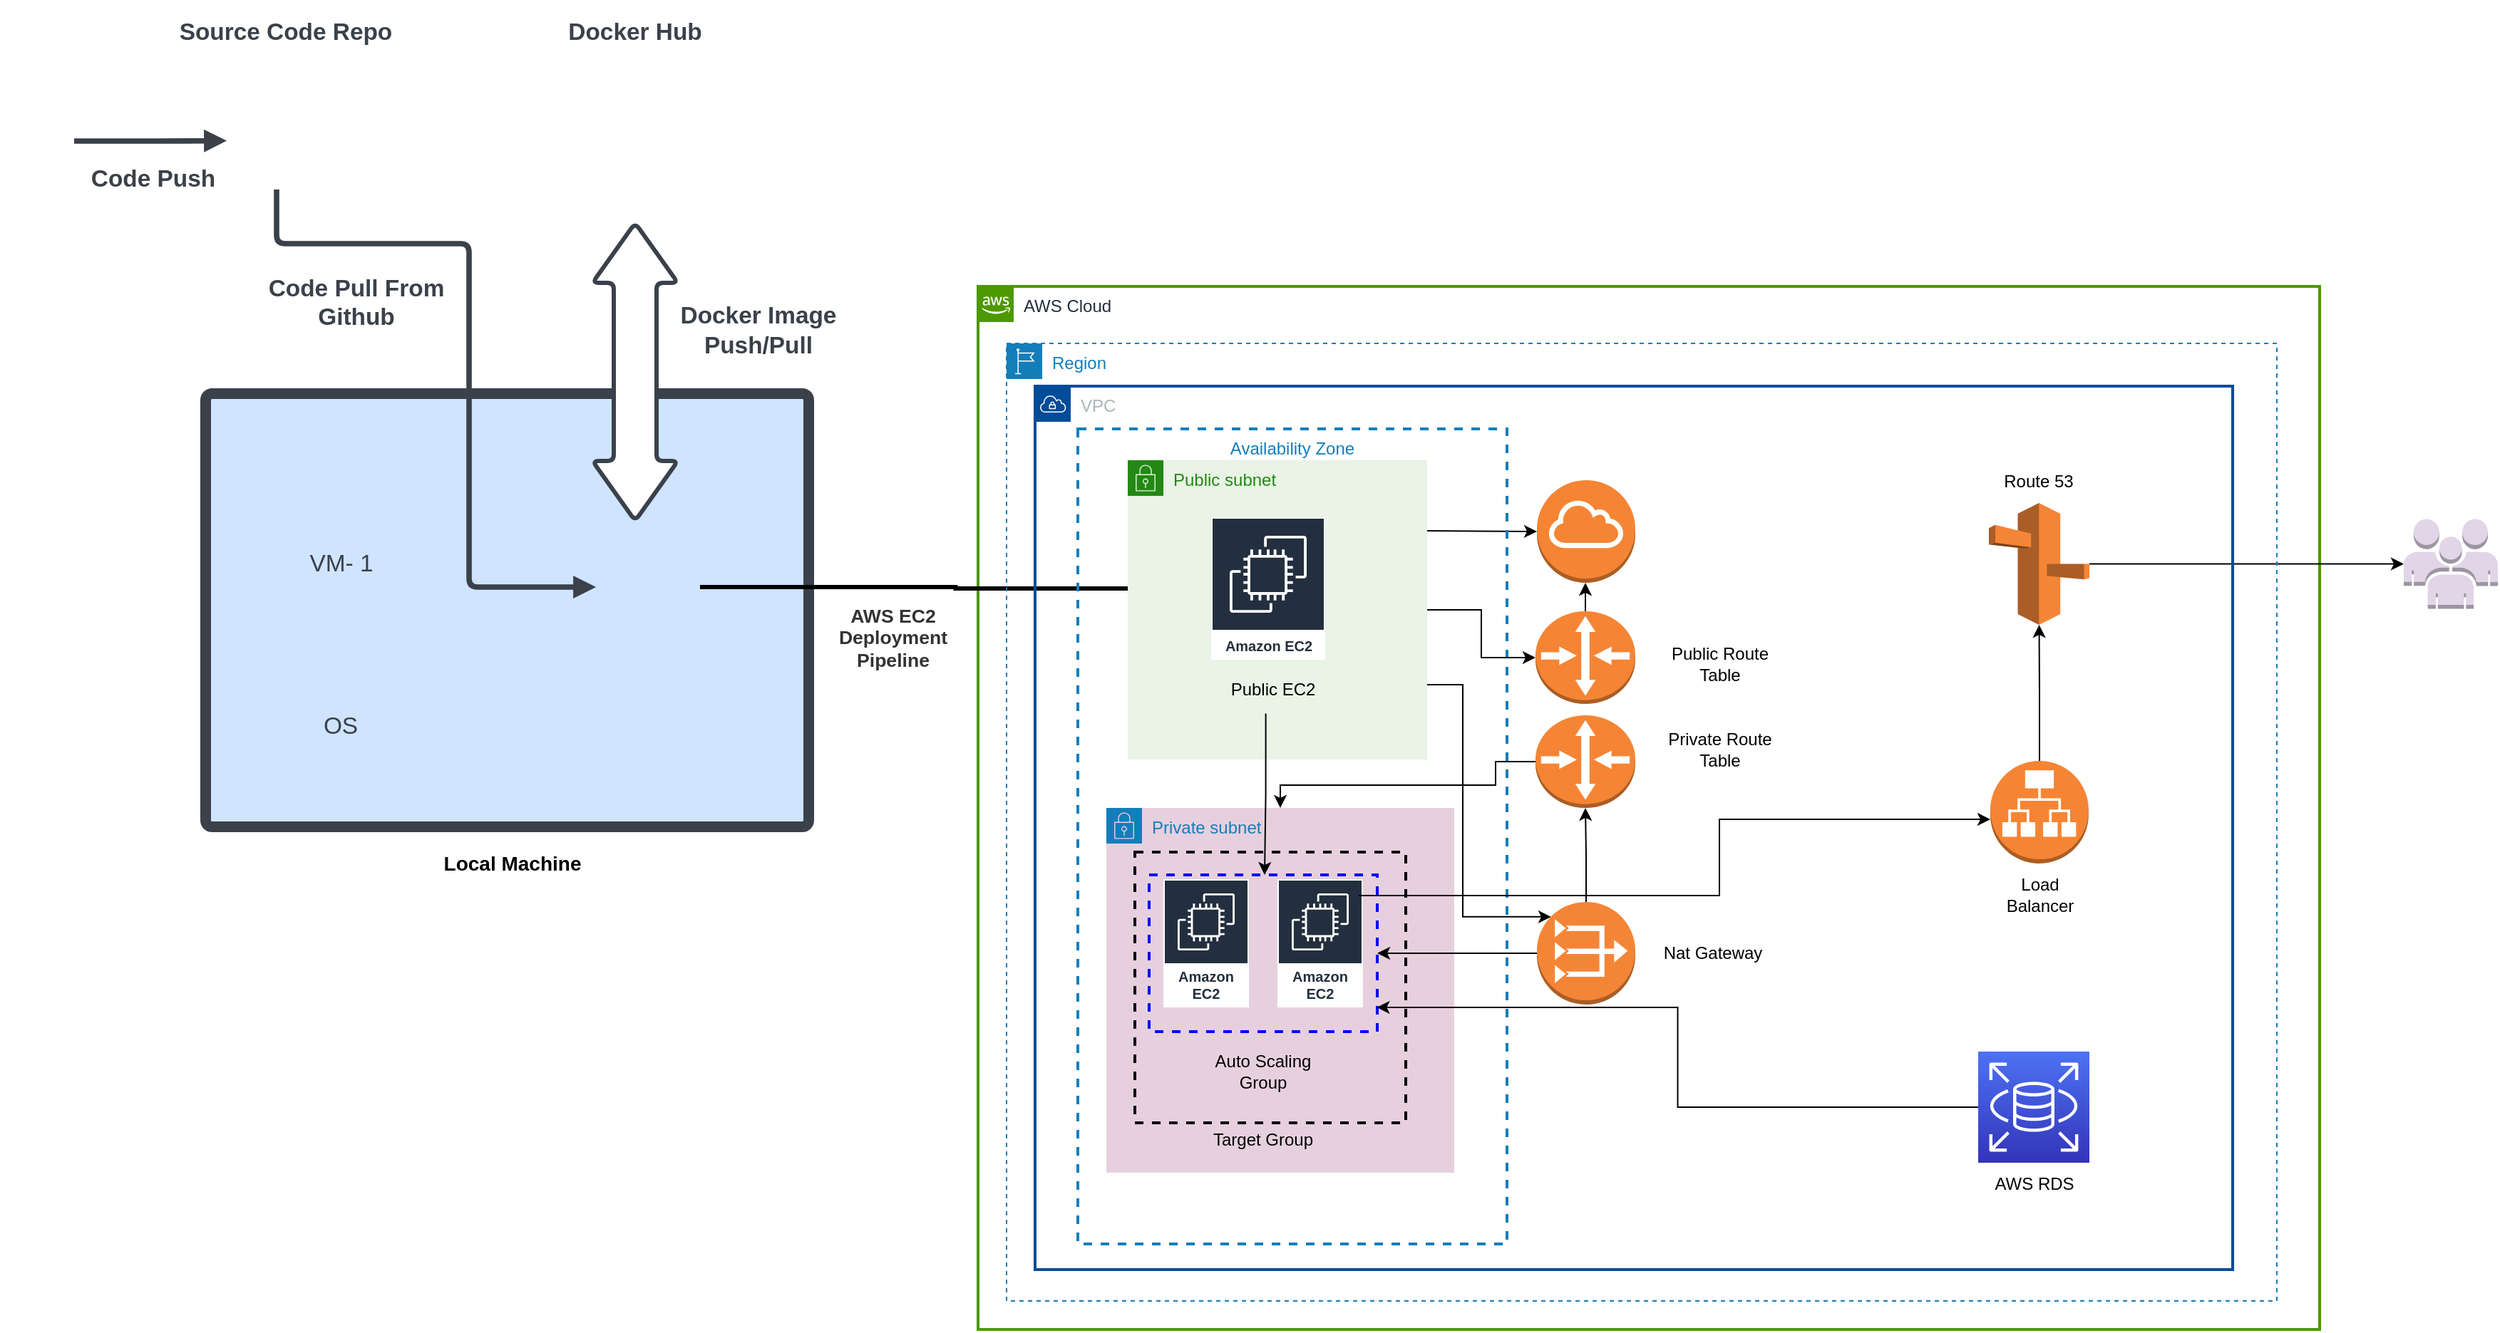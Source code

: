 <mxfile version="21.5.2" type="github">
  <diagram name="Page-1" id="znM8gPd4nr-B5Jry82K4">
    <mxGraphModel dx="7862" dy="1314" grid="1" gridSize="10" guides="1" tooltips="1" connect="1" arrows="1" fold="1" page="1" pageScale="1" pageWidth="1169" pageHeight="827" math="0" shadow="0">
      <root>
        <mxCell id="0" />
        <mxCell id="1" parent="0" />
        <mxCell id="BC36M6veNqZihQO0rV40-52" value="AWS Cloud" style="points=[[0,0],[0.25,0],[0.5,0],[0.75,0],[1,0],[1,0.25],[1,0.5],[1,0.75],[1,1],[0.75,1],[0.5,1],[0.25,1],[0,1],[0,0.75],[0,0.5],[0,0.25]];outlineConnect=0;gradientColor=none;html=1;whiteSpace=wrap;fontSize=12;fontStyle=0;container=0;pointerEvents=0;collapsible=0;recursiveResize=0;shape=mxgraph.aws4.group;grIcon=mxgraph.aws4.group_aws_cloud_alt;strokeColor=#4D9900;fillColor=none;verticalAlign=top;align=left;spacingLeft=30;fontColor=#232F3E;dashed=0;strokeWidth=2;" parent="1" vertex="1">
          <mxGeometry x="-6210" y="-490" width="941" height="732" as="geometry" />
        </mxCell>
        <mxCell id="BC36M6veNqZihQO0rV40-4" value="" style="points=[[0.714,0.338,0],[0.549,0.2,0],[0.85,0.198,0]];html=1;overflow=block;blockSpacing=1;whiteSpace=wrap;fontSize=13;spacing=3.8;strokeColor=#3a414a;strokeOpacity=100;fillOpacity=100;rounded=1;absoluteArcSize=1;arcSize=9;fillColor=#cfe4ff;strokeWidth=7.5;lucidId=tHR.RqMFKNO4;" parent="1" vertex="1">
          <mxGeometry x="-6752" y="-415" width="423" height="304" as="geometry" />
        </mxCell>
        <mxCell id="BC36M6veNqZihQO0rV40-79" style="edgeStyle=orthogonalEdgeStyle;rounded=0;orthogonalLoop=1;jettySize=auto;html=1;strokeWidth=3;" parent="1" source="BC36M6veNqZihQO0rV40-5" target="BC36M6veNqZihQO0rV40-57" edge="1">
          <mxGeometry relative="1" as="geometry" />
        </mxCell>
        <mxCell id="BC36M6veNqZihQO0rV40-5" value="" style="html=1;overflow=block;blockSpacing=1;whiteSpace=wrap;shape=image;fontSize=13;spacing=0;strokeColor=none;strokeOpacity=100;strokeWidth=0;image=https://images.lucid.app/images/0839ae5e-1928-40da-9dd1-2a745bce146e/content;imageAspect=0;lucidId=lZQ.nhfzFDih;" parent="1" vertex="1">
          <mxGeometry x="-6496" y="-309" width="91" height="60" as="geometry" />
        </mxCell>
        <mxCell id="BC36M6veNqZihQO0rV40-6" value="" style="html=1;overflow=block;blockSpacing=1;whiteSpace=wrap;shape=image;fontSize=13;spacing=0;strokeColor=none;strokeOpacity=100;strokeWidth=0;image=https://images.lucid.app/images/5dbf9200-86ef-41af-bba9-ffb445953cea/content;imageAspect=0;lucidId=1ZQ.fj6Nxm91;" parent="1" vertex="1">
          <mxGeometry x="-6693" y="-387" width="73" height="69" as="geometry" />
        </mxCell>
        <mxCell id="BC36M6veNqZihQO0rV40-7" value="" style="html=1;overflow=block;blockSpacing=1;whiteSpace=wrap;shape=image;fontSize=13;spacing=0;strokeColor=none;strokeOpacity=100;strokeWidth=0;image=https://images.lucid.app/images/7aab2980-8390-469f-9542-503a8dc7d49c/content;imageAspect=0;lucidId=39Q.k~S7HBWE;" parent="1" vertex="1">
          <mxGeometry x="-6517" y="-649" width="133" height="113" as="geometry" />
        </mxCell>
        <mxCell id="BC36M6veNqZihQO0rV40-8" value="" style="html=1;overflow=block;blockSpacing=1;whiteSpace=wrap;shape=image;fontSize=13;spacing=0;strokeColor=none;strokeOpacity=100;strokeWidth=0;image=https://images.lucid.app/images/96fd7c5d-47f8-4f27-a543-2824d02b5435/content;imageAspect=0;lucidId=p~Q.Xl.0O8On;" parent="1" vertex="1">
          <mxGeometry x="-6737" y="-634" width="76" height="76" as="geometry" />
        </mxCell>
        <mxCell id="BC36M6veNqZihQO0rV40-9" value="" style="html=1;jettySize=18;whiteSpace=wrap;fontSize=13;strokeColor=#3a414a;strokeOpacity=100;strokeWidth=3.8;rounded=1;arcSize=12;edgeStyle=orthogonalEdgeStyle;startArrow=none;endArrow=block;endFill=1;exitX=0.5;exitY=1;exitPerimeter=0;lucidId=YYS.RZbuwzPK;" parent="1" edge="1">
          <mxGeometry width="100" height="100" relative="1" as="geometry">
            <Array as="points">
              <mxPoint x="-6702" y="-520" />
              <mxPoint x="-6567" y="-520" />
              <mxPoint x="-6567" y="-279" />
            </Array>
            <mxPoint x="-6702" y="-558" as="sourcePoint" />
            <mxPoint x="-6478" y="-279" as="targetPoint" />
          </mxGeometry>
        </mxCell>
        <mxCell id="BC36M6veNqZihQO0rV40-10" value="VM- 1" style="html=1;overflow=block;blockSpacing=1;whiteSpace=wrap;fontSize=16.7;fontColor=#3a414a;spacing=3.8;strokeOpacity=0;fillOpacity=0;rounded=1;absoluteArcSize=1;arcSize=9;fillColor=#ffffff;strokeWidth=0.8;lucidId=PZS.uT0q8Rq6;" parent="1" vertex="1">
          <mxGeometry x="-6702" y="-309" width="91" height="25" as="geometry" />
        </mxCell>
        <mxCell id="BC36M6veNqZihQO0rV40-11" value="" style="html=1;overflow=block;blockSpacing=1;whiteSpace=wrap;shape=image;fontSize=13;spacing=0;strokeColor=none;strokeOpacity=100;strokeWidth=0;image=https://images.lucid.app/images/77aa2bb6-9937-4ae3-a3e1-917ee15fafa7/content;imageAspect=0;lucidId=PaT.EkcdLVLc;" parent="1" vertex="1">
          <mxGeometry x="-6702" y="-228" width="110" height="26" as="geometry" />
        </mxCell>
        <mxCell id="BC36M6veNqZihQO0rV40-12" value="OS" style="html=1;overflow=block;blockSpacing=1;whiteSpace=wrap;fontSize=16.7;fontColor=#3a414a;spacing=3.8;strokeOpacity=0;fillOpacity=0;rounded=1;absoluteArcSize=1;arcSize=9;fillColor=#ffffff;strokeWidth=0.8;lucidId=~aT.bKo5OBzp;" parent="1" vertex="1">
          <mxGeometry x="-6687" y="-199" width="60" height="35" as="geometry" />
        </mxCell>
        <mxCell id="BC36M6veNqZihQO0rV40-13" value="Source Code Repo" style="html=1;overflow=block;blockSpacing=1;whiteSpace=wrap;fontSize=16.7;fontColor=#3a414a;fontStyle=1;spacing=3.8;strokeOpacity=0;fillOpacity=0;rounded=1;absoluteArcSize=1;arcSize=9;fillColor=#ffffff;strokeWidth=0.8;lucidId=rfT.Em8CiN_r;" parent="1" vertex="1">
          <mxGeometry x="-6790" y="-690" width="189" height="43" as="geometry" />
        </mxCell>
        <mxCell id="BC36M6veNqZihQO0rV40-14" value="" style="shape=doubleArrow;arrowWidth=0.5;arrowSize=0.201;whiteSpace=wrap;fontSize=13;spacing=3.8;strokeColor=#3a414a;strokeOpacity=100;rounded=1;absoluteArcSize=1;arcSize=9;rotation=-270;strokeWidth=3;html=1;" parent="1" vertex="1">
          <mxGeometry x="-6555" y="-460" width="209" height="60" as="geometry" />
        </mxCell>
        <mxCell id="BC36M6veNqZihQO0rV40-15" value="Docker Hub" style="html=1;overflow=block;blockSpacing=1;whiteSpace=wrap;fontSize=16.7;fontColor=#3a414a;fontStyle=1;spacing=3.8;strokeOpacity=0;fillOpacity=0;rounded=1;absoluteArcSize=1;arcSize=9;fillColor=#ffffff;strokeWidth=0.8;lucidId=KgT.KoDKqtLL;" parent="1" vertex="1">
          <mxGeometry x="-6541" y="-690" width="181" height="43" as="geometry" />
        </mxCell>
        <mxCell id="BC36M6veNqZihQO0rV40-17" value="Docker Image Push/Pull" style="html=1;overflow=block;blockSpacing=1;whiteSpace=wrap;fontSize=16.7;fontColor=#3a414a;fontStyle=1;spacing=3.8;strokeOpacity=0;fillOpacity=0;rounded=1;absoluteArcSize=1;arcSize=9;fillColor=#ffffff;strokeWidth=0.8;lucidId=Dp-.tNbPMVZ.;" parent="1" vertex="1">
          <mxGeometry x="-6428" y="-486" width="128" height="53" as="geometry" />
        </mxCell>
        <mxCell id="BC36M6veNqZihQO0rV40-18" value="Code Pull From Github" style="html=1;overflow=block;blockSpacing=1;whiteSpace=wrap;fontSize=16.7;fontColor=#3a414a;fontStyle=1;spacing=3.8;strokeOpacity=0;fillOpacity=0;rounded=1;absoluteArcSize=1;arcSize=9;fillColor=#ffffff;strokeWidth=0.8;lucidId=_p-.m4A0VA30;" parent="1" vertex="1">
          <mxGeometry x="-6715" y="-502" width="138" height="43" as="geometry" />
        </mxCell>
        <mxCell id="BC36M6veNqZihQO0rV40-19" value="AWS EC2 Deployment Pipeline" style="html=1;overflow=block;blockSpacing=1;whiteSpace=wrap;fontSize=13.3;fontColor=#333333;fontStyle=1;align=center;spacing=3.8;strokeOpacity=0;fillOpacity=0;rounded=1;absoluteArcSize=1;arcSize=9;fillColor=#ffffff;strokeWidth=0.8;lucidId=1q-.gLM~SQ97;" parent="1" vertex="1">
          <mxGeometry x="-6329" y="-270" width="119" height="48" as="geometry" />
        </mxCell>
        <mxCell id="BC36M6veNqZihQO0rV40-20" value="" style="html=1;overflow=block;blockSpacing=1;whiteSpace=wrap;shape=image;fontSize=13;spacing=0;strokeColor=none;strokeOpacity=100;strokeWidth=0;image=https://images.lucid.app/images/9f01b302-5040-4e6e-be54-d4b0a862a444/content;imageAspect=0;lucidId=st-.MnG1-Kka;" parent="1" vertex="1">
          <mxGeometry x="-6896" y="-615" width="52" height="46" as="geometry" />
        </mxCell>
        <mxCell id="BC36M6veNqZihQO0rV40-21" value="" style="html=1;jettySize=18;whiteSpace=wrap;fontSize=13;strokeColor=#3a414a;strokeOpacity=100;strokeWidth=3.8;rounded=1;arcSize=12;edgeStyle=orthogonalEdgeStyle;startArrow=none;endArrow=block;endFill=1;exitX=1;exitY=0.5;exitPerimeter=0;entryX=0;entryY=0.55;entryPerimeter=0;lucidId=3t-.5YrvoPGL;" parent="1" source="BC36M6veNqZihQO0rV40-20" target="BC36M6veNqZihQO0rV40-8" edge="1">
          <mxGeometry width="100" height="100" relative="1" as="geometry">
            <Array as="points" />
          </mxGeometry>
        </mxCell>
        <mxCell id="BC36M6veNqZihQO0rV40-22" value="Code Push" style="html=1;overflow=block;blockSpacing=1;whiteSpace=wrap;fontSize=16.7;fontColor=#3a414a;fontStyle=1;spacing=3.8;strokeOpacity=0;fillOpacity=0;rounded=1;absoluteArcSize=1;arcSize=9;fillColor=#ffffff;strokeWidth=0.8;lucidId=mu-.389LFaOt;" parent="1" vertex="1">
          <mxGeometry x="-6840" y="-582" width="103" height="34" as="geometry" />
        </mxCell>
        <mxCell id="BC36M6veNqZihQO0rV40-47" value="&lt;b&gt;&lt;font style=&quot;font-size: 14px;&quot;&gt;Local Machine&lt;/font&gt;&lt;/b&gt;" style="text;html=1;strokeColor=none;fillColor=none;align=center;verticalAlign=middle;whiteSpace=wrap;rounded=0;" parent="1" vertex="1">
          <mxGeometry x="-6596" y="-100" width="118.5" height="30" as="geometry" />
        </mxCell>
        <mxCell id="NsxSfpwMTWUYGSY4X4gR-20" value="" style="outlineConnect=0;dashed=0;verticalLabelPosition=bottom;verticalAlign=top;align=center;html=1;shape=mxgraph.aws3.users;fillColor=#e1d5e7;strokeColor=#9673a6;" vertex="1" parent="1">
          <mxGeometry x="-5210" y="-326.75" width="66" height="63" as="geometry" />
        </mxCell>
        <mxCell id="NsxSfpwMTWUYGSY4X4gR-19" style="edgeStyle=orthogonalEdgeStyle;rounded=0;orthogonalLoop=1;jettySize=auto;html=1;" edge="1" parent="1" source="NsxSfpwMTWUYGSY4X4gR-16" target="NsxSfpwMTWUYGSY4X4gR-20">
          <mxGeometry relative="1" as="geometry">
            <mxPoint x="-5240" y="-295.25" as="targetPoint" />
          </mxGeometry>
        </mxCell>
        <mxCell id="BC36M6veNqZihQO0rV40-73" value="" style="outlineConnect=0;dashed=0;verticalLabelPosition=bottom;verticalAlign=top;align=center;html=1;shape=mxgraph.aws3.internet_gateway;fillColor=#F58534;gradientColor=none;" parent="1" vertex="1">
          <mxGeometry x="-5818" y="-354" width="69" height="72" as="geometry" />
        </mxCell>
        <mxCell id="NsxSfpwMTWUYGSY4X4gR-9" value="Region" style="points=[[0,0],[0.25,0],[0.5,0],[0.75,0],[1,0],[1,0.25],[1,0.5],[1,0.75],[1,1],[0.75,1],[0.5,1],[0.25,1],[0,1],[0,0.75],[0,0.5],[0,0.25]];outlineConnect=0;gradientColor=none;html=1;whiteSpace=wrap;fontSize=12;fontStyle=0;container=0;pointerEvents=0;collapsible=0;recursiveResize=0;shape=mxgraph.aws4.group;grIcon=mxgraph.aws4.group_region;strokeColor=#147EBA;fillColor=none;verticalAlign=top;align=left;spacingLeft=30;fontColor=#147EBA;dashed=1;" vertex="1" parent="1">
          <mxGeometry x="-6190" y="-450" width="891" height="672" as="geometry" />
        </mxCell>
        <mxCell id="BC36M6veNqZihQO0rV40-76" value="" style="endArrow=classic;html=1;rounded=0;entryX=0;entryY=0.5;entryDx=0;entryDy=0;entryPerimeter=0;" parent="1" target="BC36M6veNqZihQO0rV40-73" edge="1">
          <mxGeometry width="50" height="50" relative="1" as="geometry">
            <mxPoint x="-5966" y="-319" as="sourcePoint" />
            <mxPoint x="-5831" y="-319" as="targetPoint" />
          </mxGeometry>
        </mxCell>
        <mxCell id="NsxSfpwMTWUYGSY4X4gR-29" value="" style="edgeStyle=orthogonalEdgeStyle;rounded=0;orthogonalLoop=1;jettySize=auto;html=1;" edge="1" parent="1" source="BC36M6veNqZihQO0rV40-72" target="BC36M6veNqZihQO0rV40-73">
          <mxGeometry relative="1" as="geometry" />
        </mxCell>
        <mxCell id="BC36M6veNqZihQO0rV40-54" value="VPC" style="points=[[0,0],[0.25,0],[0.5,0],[0.75,0],[1,0],[1,0.25],[1,0.5],[1,0.75],[1,1],[0.75,1],[0.5,1],[0.25,1],[0,1],[0,0.75],[0,0.5],[0,0.25]];outlineConnect=0;gradientColor=none;html=1;whiteSpace=wrap;fontSize=12;fontStyle=0;container=0;pointerEvents=0;collapsible=0;recursiveResize=0;shape=mxgraph.aws4.group;grIcon=mxgraph.aws4.group_vpc;strokeColor=#004C99;fillColor=none;verticalAlign=top;align=left;spacingLeft=30;fontColor=#AAB7B8;dashed=0;strokeWidth=2;" parent="1" vertex="1">
          <mxGeometry x="-6170" y="-420" width="840" height="620" as="geometry" />
        </mxCell>
        <mxCell id="NsxSfpwMTWUYGSY4X4gR-10" value="Availability Zone" style="fillColor=none;strokeColor=#147EBA;dashed=1;verticalAlign=top;fontStyle=0;fontColor=#147EBA;whiteSpace=wrap;html=1;container=0;strokeWidth=2;" vertex="1" parent="1">
          <mxGeometry x="-6140" y="-390" width="301" height="572" as="geometry" />
        </mxCell>
        <mxCell id="NsxSfpwMTWUYGSY4X4gR-24" style="edgeStyle=orthogonalEdgeStyle;rounded=0;orthogonalLoop=1;jettySize=auto;html=1;" edge="1" parent="1" source="BC36M6veNqZihQO0rV40-56" target="BC36M6veNqZihQO0rV40-72">
          <mxGeometry relative="1" as="geometry" />
        </mxCell>
        <mxCell id="NsxSfpwMTWUYGSY4X4gR-40" style="edgeStyle=orthogonalEdgeStyle;rounded=0;orthogonalLoop=1;jettySize=auto;html=1;entryX=0.145;entryY=0.145;entryDx=0;entryDy=0;entryPerimeter=0;exitX=1;exitY=0.75;exitDx=0;exitDy=0;" edge="1" parent="1" source="BC36M6veNqZihQO0rV40-56" target="NsxSfpwMTWUYGSY4X4gR-2">
          <mxGeometry relative="1" as="geometry">
            <Array as="points">
              <mxPoint x="-5870" y="-211" />
              <mxPoint x="-5870" y="-48" />
            </Array>
          </mxGeometry>
        </mxCell>
        <mxCell id="BC36M6veNqZihQO0rV40-56" value="Public subnet" style="points=[[0,0],[0.25,0],[0.5,0],[0.75,0],[1,0],[1,0.25],[1,0.5],[1,0.75],[1,1],[0.75,1],[0.5,1],[0.25,1],[0,1],[0,0.75],[0,0.5],[0,0.25]];outlineConnect=0;gradientColor=none;html=1;whiteSpace=wrap;fontSize=12;fontStyle=0;container=0;pointerEvents=0;collapsible=0;recursiveResize=0;shape=mxgraph.aws4.group;grIcon=mxgraph.aws4.group_security_group;grStroke=0;strokeColor=#248814;fillColor=#E9F3E6;verticalAlign=top;align=left;spacingLeft=30;fontColor=#248814;strokeWidth=2;" parent="1" vertex="1">
          <mxGeometry x="-6105" y="-368" width="210" height="210" as="geometry" />
        </mxCell>
        <mxCell id="BC36M6veNqZihQO0rV40-59" value="Private subnet" style="points=[[0,0],[0.25,0],[0.5,0],[0.75,0],[1,0],[1,0.25],[1,0.5],[1,0.75],[1,1],[0.75,1],[0.5,1],[0.25,1],[0,1],[0,0.75],[0,0.5],[0,0.25]];outlineConnect=0;gradientColor=none;html=1;whiteSpace=wrap;fontSize=12;fontStyle=0;container=1;pointerEvents=0;collapsible=0;recursiveResize=0;shape=mxgraph.aws4.group;grIcon=mxgraph.aws4.group_security_group;grStroke=0;strokeColor=#147EBA;fillColor=#E6D0DE;verticalAlign=top;align=left;spacingLeft=30;fontColor=#147EBA;dashed=0;strokeWidth=2;" parent="1" vertex="1">
          <mxGeometry x="-6120" y="-124" width="244" height="256" as="geometry" />
        </mxCell>
        <mxCell id="BC36M6veNqZihQO0rV40-60" value="" style="whiteSpace=wrap;html=1;aspect=fixed;strokeColor=default;strokeWidth=2;fillColor=none;dashed=1;" parent="BC36M6veNqZihQO0rV40-59" vertex="1">
          <mxGeometry x="20" y="31" width="190" height="190" as="geometry" />
        </mxCell>
        <mxCell id="BC36M6veNqZihQO0rV40-61" value="Amazon EC2" style="sketch=0;outlineConnect=0;fontColor=#232F3E;gradientColor=none;strokeColor=#ffffff;fillColor=#232F3E;dashed=0;verticalLabelPosition=middle;verticalAlign=bottom;align=center;html=1;whiteSpace=wrap;fontSize=10;fontStyle=1;spacing=3;shape=mxgraph.aws4.productIcon;prIcon=mxgraph.aws4.ec2;" parent="BC36M6veNqZihQO0rV40-59" vertex="1">
          <mxGeometry x="40" y="50" width="60" height="90" as="geometry" />
        </mxCell>
        <mxCell id="BC36M6veNqZihQO0rV40-62" value="Amazon EC2" style="sketch=0;outlineConnect=0;fontColor=#232F3E;gradientColor=none;strokeColor=#ffffff;fillColor=#232F3E;dashed=0;verticalLabelPosition=middle;verticalAlign=bottom;align=center;html=1;whiteSpace=wrap;fontSize=10;fontStyle=1;spacing=3;shape=mxgraph.aws4.productIcon;prIcon=mxgraph.aws4.ec2;" parent="BC36M6veNqZihQO0rV40-59" vertex="1">
          <mxGeometry x="120" y="50" width="60" height="90" as="geometry" />
        </mxCell>
        <mxCell id="BC36M6veNqZihQO0rV40-63" value="Target Group" style="text;html=1;strokeColor=none;fillColor=none;align=center;verticalAlign=middle;whiteSpace=wrap;rounded=0;" parent="BC36M6veNqZihQO0rV40-59" vertex="1">
          <mxGeometry x="65" y="218" width="90" height="30" as="geometry" />
        </mxCell>
        <mxCell id="BC36M6veNqZihQO0rV40-65" value="" style="rounded=0;whiteSpace=wrap;html=1;strokeColor=#0000FF;fillColor=none;dashed=1;strokeWidth=2;" parent="BC36M6veNqZihQO0rV40-59" vertex="1">
          <mxGeometry x="30" y="47" width="160" height="110" as="geometry" />
        </mxCell>
        <mxCell id="BC36M6veNqZihQO0rV40-66" value="Auto Scaling Group" style="text;html=1;strokeColor=none;fillColor=none;align=center;verticalAlign=middle;whiteSpace=wrap;rounded=0;" parent="BC36M6veNqZihQO0rV40-59" vertex="1">
          <mxGeometry x="65" y="170" width="90" height="30" as="geometry" />
        </mxCell>
        <mxCell id="BC36M6veNqZihQO0rV40-71" value="AWS RDS" style="text;html=1;strokeColor=none;fillColor=none;align=center;verticalAlign=middle;whiteSpace=wrap;rounded=0;" parent="1" vertex="1">
          <mxGeometry x="-5499.5" y="125" width="60" height="30" as="geometry" />
        </mxCell>
        <mxCell id="BC36M6veNqZihQO0rV40-67" style="edgeStyle=orthogonalEdgeStyle;rounded=0;orthogonalLoop=1;jettySize=auto;html=1;entryX=0.5;entryY=0;entryDx=0;entryDy=0;exitX=0.435;exitY=1.06;exitDx=0;exitDy=0;exitPerimeter=0;" parent="1" source="BC36M6veNqZihQO0rV40-58" edge="1">
          <mxGeometry relative="1" as="geometry">
            <mxPoint x="-6009" y="-178" as="sourcePoint" />
            <mxPoint x="-6009" y="-77" as="targetPoint" />
          </mxGeometry>
        </mxCell>
        <mxCell id="BC36M6veNqZihQO0rV40-57" value="Amazon EC2" style="sketch=0;outlineConnect=0;fontColor=#232F3E;gradientColor=none;strokeColor=#ffffff;fillColor=#232F3E;dashed=0;verticalLabelPosition=middle;verticalAlign=bottom;align=center;html=1;whiteSpace=wrap;fontSize=10;fontStyle=1;spacing=3;shape=mxgraph.aws4.productIcon;prIcon=mxgraph.aws4.ec2;" parent="1" vertex="1">
          <mxGeometry x="-6046.5" y="-328" width="80" height="100" as="geometry" />
        </mxCell>
        <mxCell id="BC36M6veNqZihQO0rV40-58" value="Public EC2" style="text;html=1;strokeColor=none;fillColor=none;align=center;verticalAlign=middle;whiteSpace=wrap;rounded=0;" parent="1" vertex="1">
          <mxGeometry x="-6043" y="-222" width="80" height="30" as="geometry" />
        </mxCell>
        <mxCell id="NsxSfpwMTWUYGSY4X4gR-36" style="edgeStyle=orthogonalEdgeStyle;rounded=0;orthogonalLoop=1;jettySize=auto;html=1;" edge="1" parent="1" source="NsxSfpwMTWUYGSY4X4gR-2" target="BC36M6veNqZihQO0rV40-65">
          <mxGeometry relative="1" as="geometry" />
        </mxCell>
        <mxCell id="NsxSfpwMTWUYGSY4X4gR-37" value="" style="edgeStyle=orthogonalEdgeStyle;rounded=0;orthogonalLoop=1;jettySize=auto;html=1;" edge="1" parent="1" source="NsxSfpwMTWUYGSY4X4gR-2" target="NsxSfpwMTWUYGSY4X4gR-27">
          <mxGeometry relative="1" as="geometry" />
        </mxCell>
        <mxCell id="NsxSfpwMTWUYGSY4X4gR-2" value="" style="outlineConnect=0;dashed=0;verticalLabelPosition=bottom;verticalAlign=top;align=center;html=1;shape=mxgraph.aws3.vpc_nat_gateway;fillColor=#F58536;gradientColor=none;" vertex="1" parent="1">
          <mxGeometry x="-5818" y="-58" width="69" height="72" as="geometry" />
        </mxCell>
        <mxCell id="NsxSfpwMTWUYGSY4X4gR-7" value="Nat Gateway" style="text;html=1;strokeColor=none;fillColor=none;align=center;verticalAlign=middle;whiteSpace=wrap;rounded=0;" vertex="1" parent="1">
          <mxGeometry x="-5749" y="-38.5" width="108.5" height="33" as="geometry" />
        </mxCell>
        <mxCell id="BC36M6veNqZihQO0rV40-68" value="" style="sketch=0;points=[[0,0,0],[0.25,0,0],[0.5,0,0],[0.75,0,0],[1,0,0],[0,1,0],[0.25,1,0],[0.5,1,0],[0.75,1,0],[1,1,0],[0,0.25,0],[0,0.5,0],[0,0.75,0],[1,0.25,0],[1,0.5,0],[1,0.75,0]];outlineConnect=0;fontColor=#232F3E;gradientColor=#4D72F3;gradientDirection=north;fillColor=#3334B9;strokeColor=#ffffff;dashed=0;verticalLabelPosition=bottom;verticalAlign=top;align=center;html=1;fontSize=12;fontStyle=0;aspect=fixed;shape=mxgraph.aws4.resourceIcon;resIcon=mxgraph.aws4.rds;" parent="1" vertex="1">
          <mxGeometry x="-5508.5" y="47" width="78" height="78" as="geometry" />
        </mxCell>
        <mxCell id="NsxSfpwMTWUYGSY4X4gR-6" style="edgeStyle=orthogonalEdgeStyle;rounded=0;orthogonalLoop=1;jettySize=auto;html=1;entryX=0.998;entryY=0.845;entryDx=0;entryDy=0;entryPerimeter=0;" edge="1" parent="1" source="BC36M6veNqZihQO0rV40-68" target="BC36M6veNqZihQO0rV40-65">
          <mxGeometry relative="1" as="geometry" />
        </mxCell>
        <mxCell id="BC36M6veNqZihQO0rV40-72" value="" style="outlineConnect=0;dashed=0;verticalLabelPosition=bottom;verticalAlign=top;align=center;html=1;shape=mxgraph.aws3.router;fillColor=#F58534;gradientColor=none;" parent="1" vertex="1">
          <mxGeometry x="-5819" y="-262" width="70" height="65" as="geometry" />
        </mxCell>
        <mxCell id="NsxSfpwMTWUYGSY4X4gR-17" value="" style="edgeStyle=orthogonalEdgeStyle;rounded=0;orthogonalLoop=1;jettySize=auto;html=1;" edge="1" parent="1" source="NsxSfpwMTWUYGSY4X4gR-12" target="NsxSfpwMTWUYGSY4X4gR-16">
          <mxGeometry relative="1" as="geometry" />
        </mxCell>
        <mxCell id="NsxSfpwMTWUYGSY4X4gR-12" value="" style="outlineConnect=0;dashed=0;verticalLabelPosition=bottom;verticalAlign=top;align=center;html=1;shape=mxgraph.aws3.application_load_balancer;fillColor=#F58534;gradientColor=none;" vertex="1" parent="1">
          <mxGeometry x="-5500" y="-157" width="69" height="72" as="geometry" />
        </mxCell>
        <mxCell id="NsxSfpwMTWUYGSY4X4gR-14" style="edgeStyle=orthogonalEdgeStyle;rounded=0;orthogonalLoop=1;jettySize=auto;html=1;exitX=1;exitY=0.25;exitDx=0;exitDy=0;" edge="1" parent="1">
          <mxGeometry relative="1" as="geometry">
            <mxPoint x="-5943" y="-62.5" as="sourcePoint" />
            <mxPoint x="-5500" y="-115.957" as="targetPoint" />
            <Array as="points">
              <mxPoint x="-5690" y="-63" />
              <mxPoint x="-5690" y="-116" />
            </Array>
          </mxGeometry>
        </mxCell>
        <mxCell id="NsxSfpwMTWUYGSY4X4gR-15" value="Load Balancer" style="text;html=1;strokeColor=none;fillColor=none;align=center;verticalAlign=middle;whiteSpace=wrap;rounded=0;" vertex="1" parent="1">
          <mxGeometry x="-5495.5" y="-78" width="60" height="30" as="geometry" />
        </mxCell>
        <mxCell id="NsxSfpwMTWUYGSY4X4gR-16" value="" style="outlineConnect=0;dashed=0;verticalLabelPosition=bottom;verticalAlign=top;align=center;html=1;shape=mxgraph.aws3.route_53;fillColor=#F58536;gradientColor=none;" vertex="1" parent="1">
          <mxGeometry x="-5501" y="-338" width="70.5" height="85.5" as="geometry" />
        </mxCell>
        <mxCell id="NsxSfpwMTWUYGSY4X4gR-18" value="Route 53" style="text;html=1;strokeColor=none;fillColor=none;align=center;verticalAlign=middle;whiteSpace=wrap;rounded=0;" vertex="1" parent="1">
          <mxGeometry x="-5495.75" y="-368" width="60" height="30" as="geometry" />
        </mxCell>
        <mxCell id="NsxSfpwMTWUYGSY4X4gR-33" style="edgeStyle=orthogonalEdgeStyle;rounded=0;orthogonalLoop=1;jettySize=auto;html=1;" edge="1" parent="1" source="NsxSfpwMTWUYGSY4X4gR-27" target="BC36M6veNqZihQO0rV40-59">
          <mxGeometry relative="1" as="geometry">
            <Array as="points">
              <mxPoint x="-5847" y="-157" />
              <mxPoint x="-5847" y="-140" />
              <mxPoint x="-5998" y="-140" />
            </Array>
          </mxGeometry>
        </mxCell>
        <mxCell id="NsxSfpwMTWUYGSY4X4gR-27" value="" style="outlineConnect=0;dashed=0;verticalLabelPosition=bottom;verticalAlign=top;align=center;html=1;shape=mxgraph.aws3.router;fillColor=#F58534;gradientColor=none;" vertex="1" parent="1">
          <mxGeometry x="-5819" y="-189" width="70" height="65" as="geometry" />
        </mxCell>
        <mxCell id="NsxSfpwMTWUYGSY4X4gR-5" value="Public Route Table" style="text;html=1;strokeColor=none;fillColor=none;align=center;verticalAlign=middle;whiteSpace=wrap;rounded=0;" vertex="1" parent="1">
          <mxGeometry x="-5739.5" y="-240.5" width="99" height="30" as="geometry" />
        </mxCell>
        <mxCell id="NsxSfpwMTWUYGSY4X4gR-28" value="Private Route Table" style="text;html=1;strokeColor=none;fillColor=none;align=center;verticalAlign=middle;whiteSpace=wrap;rounded=0;" vertex="1" parent="1">
          <mxGeometry x="-5730.5" y="-180" width="81" height="30" as="geometry" />
        </mxCell>
      </root>
    </mxGraphModel>
  </diagram>
</mxfile>
